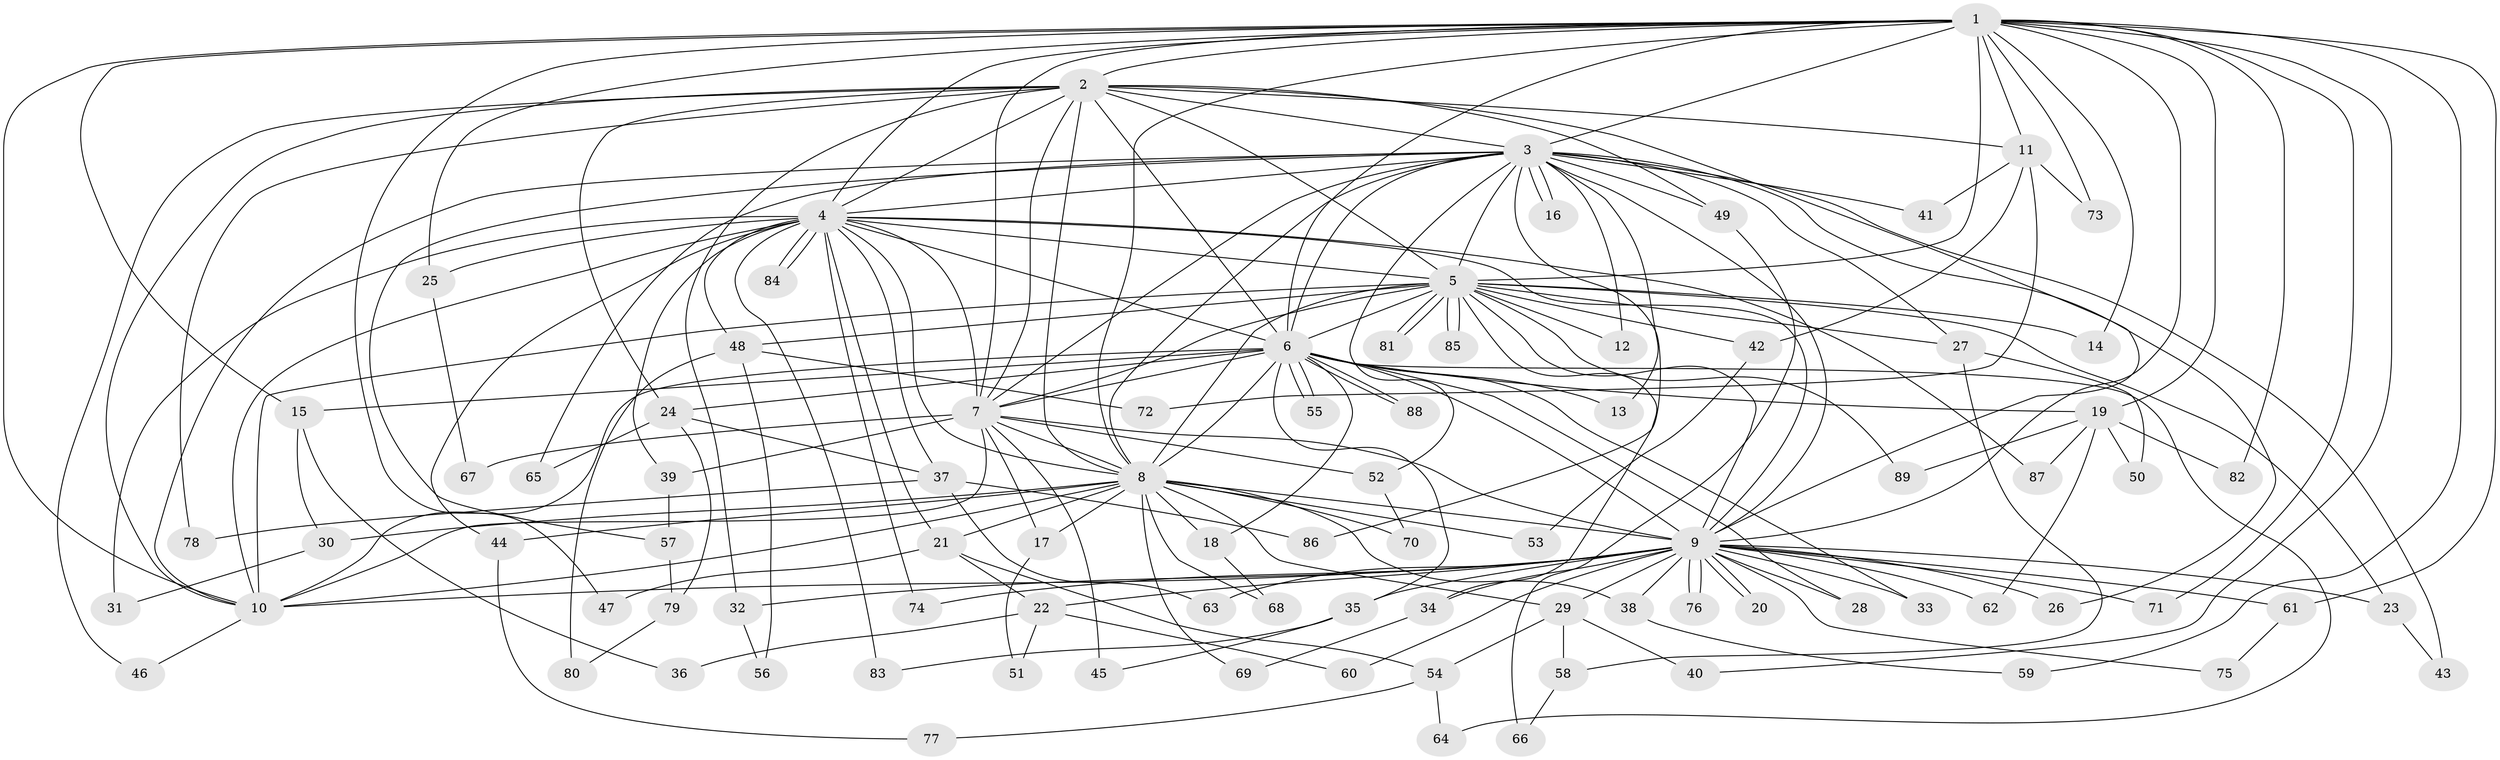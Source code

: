 // coarse degree distribution, {2: 0.10526315789473684, 16: 0.10526315789473684, 1: 0.21052631578947367, 14: 0.07894736842105263, 3: 0.13157894736842105, 4: 0.07894736842105263, 6: 0.05263157894736842, 5: 0.21052631578947367, 13: 0.02631578947368421}
// Generated by graph-tools (version 1.1) at 2025/36/03/04/25 23:36:29]
// undirected, 89 vertices, 203 edges
graph export_dot {
  node [color=gray90,style=filled];
  1;
  2;
  3;
  4;
  5;
  6;
  7;
  8;
  9;
  10;
  11;
  12;
  13;
  14;
  15;
  16;
  17;
  18;
  19;
  20;
  21;
  22;
  23;
  24;
  25;
  26;
  27;
  28;
  29;
  30;
  31;
  32;
  33;
  34;
  35;
  36;
  37;
  38;
  39;
  40;
  41;
  42;
  43;
  44;
  45;
  46;
  47;
  48;
  49;
  50;
  51;
  52;
  53;
  54;
  55;
  56;
  57;
  58;
  59;
  60;
  61;
  62;
  63;
  64;
  65;
  66;
  67;
  68;
  69;
  70;
  71;
  72;
  73;
  74;
  75;
  76;
  77;
  78;
  79;
  80;
  81;
  82;
  83;
  84;
  85;
  86;
  87;
  88;
  89;
  1 -- 2;
  1 -- 3;
  1 -- 4;
  1 -- 5;
  1 -- 6;
  1 -- 7;
  1 -- 8;
  1 -- 9;
  1 -- 10;
  1 -- 11;
  1 -- 14;
  1 -- 15;
  1 -- 19;
  1 -- 25;
  1 -- 40;
  1 -- 47;
  1 -- 59;
  1 -- 61;
  1 -- 71;
  1 -- 73;
  1 -- 82;
  2 -- 3;
  2 -- 4;
  2 -- 5;
  2 -- 6;
  2 -- 7;
  2 -- 8;
  2 -- 9;
  2 -- 10;
  2 -- 11;
  2 -- 24;
  2 -- 32;
  2 -- 46;
  2 -- 49;
  2 -- 78;
  3 -- 4;
  3 -- 5;
  3 -- 6;
  3 -- 7;
  3 -- 8;
  3 -- 9;
  3 -- 10;
  3 -- 12;
  3 -- 13;
  3 -- 16;
  3 -- 16;
  3 -- 26;
  3 -- 27;
  3 -- 41;
  3 -- 43;
  3 -- 49;
  3 -- 52;
  3 -- 57;
  3 -- 65;
  3 -- 86;
  4 -- 5;
  4 -- 6;
  4 -- 7;
  4 -- 8;
  4 -- 9;
  4 -- 10;
  4 -- 21;
  4 -- 25;
  4 -- 31;
  4 -- 37;
  4 -- 39;
  4 -- 44;
  4 -- 48;
  4 -- 74;
  4 -- 83;
  4 -- 84;
  4 -- 84;
  4 -- 87;
  5 -- 6;
  5 -- 7;
  5 -- 8;
  5 -- 9;
  5 -- 10;
  5 -- 12;
  5 -- 14;
  5 -- 23;
  5 -- 27;
  5 -- 34;
  5 -- 42;
  5 -- 48;
  5 -- 81;
  5 -- 81;
  5 -- 85;
  5 -- 85;
  5 -- 89;
  6 -- 7;
  6 -- 8;
  6 -- 9;
  6 -- 10;
  6 -- 13;
  6 -- 15;
  6 -- 18;
  6 -- 19;
  6 -- 24;
  6 -- 28;
  6 -- 33;
  6 -- 35;
  6 -- 55;
  6 -- 55;
  6 -- 64;
  6 -- 88;
  6 -- 88;
  7 -- 8;
  7 -- 9;
  7 -- 10;
  7 -- 17;
  7 -- 39;
  7 -- 45;
  7 -- 52;
  7 -- 67;
  8 -- 9;
  8 -- 10;
  8 -- 17;
  8 -- 18;
  8 -- 21;
  8 -- 29;
  8 -- 30;
  8 -- 38;
  8 -- 44;
  8 -- 53;
  8 -- 68;
  8 -- 69;
  8 -- 70;
  9 -- 10;
  9 -- 20;
  9 -- 20;
  9 -- 22;
  9 -- 23;
  9 -- 26;
  9 -- 28;
  9 -- 29;
  9 -- 32;
  9 -- 33;
  9 -- 34;
  9 -- 35;
  9 -- 38;
  9 -- 60;
  9 -- 61;
  9 -- 62;
  9 -- 63;
  9 -- 71;
  9 -- 74;
  9 -- 75;
  9 -- 76;
  9 -- 76;
  10 -- 46;
  11 -- 41;
  11 -- 42;
  11 -- 72;
  11 -- 73;
  15 -- 30;
  15 -- 36;
  17 -- 51;
  18 -- 68;
  19 -- 50;
  19 -- 62;
  19 -- 82;
  19 -- 87;
  19 -- 89;
  21 -- 22;
  21 -- 47;
  21 -- 54;
  22 -- 36;
  22 -- 51;
  22 -- 60;
  23 -- 43;
  24 -- 37;
  24 -- 65;
  24 -- 79;
  25 -- 67;
  27 -- 50;
  27 -- 58;
  29 -- 40;
  29 -- 54;
  29 -- 58;
  30 -- 31;
  32 -- 56;
  34 -- 69;
  35 -- 45;
  35 -- 83;
  37 -- 63;
  37 -- 78;
  37 -- 86;
  38 -- 59;
  39 -- 57;
  42 -- 53;
  44 -- 77;
  48 -- 56;
  48 -- 72;
  48 -- 80;
  49 -- 66;
  52 -- 70;
  54 -- 64;
  54 -- 77;
  57 -- 79;
  58 -- 66;
  61 -- 75;
  79 -- 80;
}
